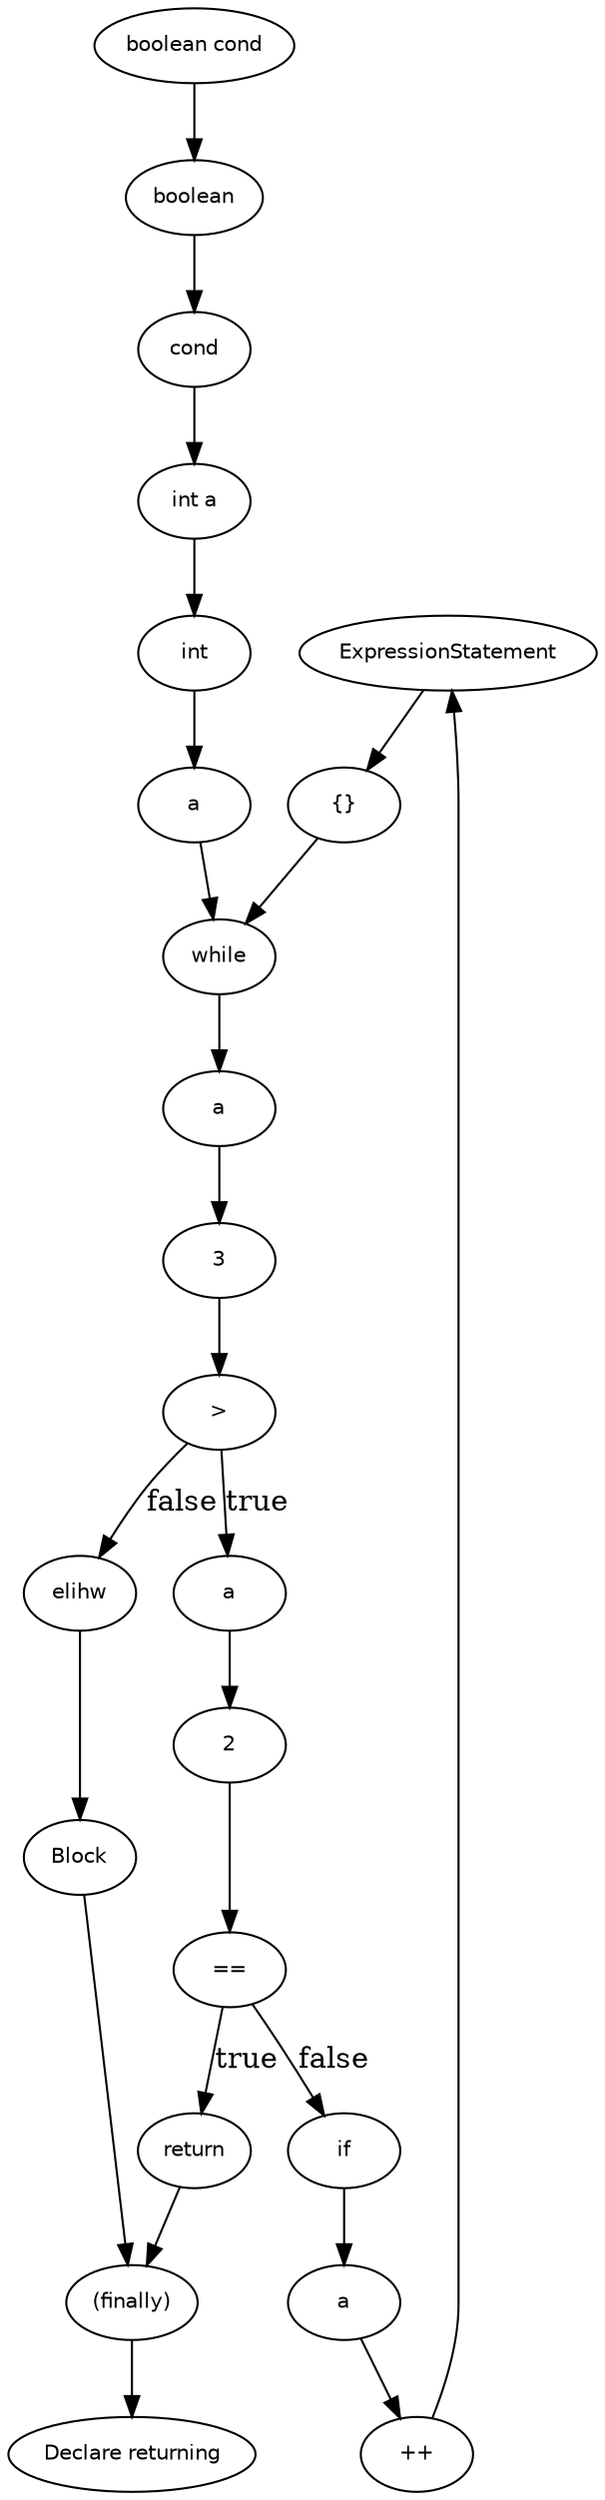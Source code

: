 digraph returning {
  19 [
    label = ExpressionStatement,
    fontname = Helvetica,
    fontsize = 10
  ];
  18 [
    label = return,
    fontname = Helvetica,
    fontsize = 10
  ];
  17 [
    label = 2,
    fontname = Helvetica,
    fontsize = 10
  ];
  16 [
    label = a,
    fontname = Helvetica,
    fontsize = 10
  ];
  15 [
    label = "==",
    fontname = Helvetica,
    fontsize = 10
  ];
  14 [
    label = if,
    fontname = Helvetica,
    fontsize = 10
  ];
  13 [
    label = "{}",
    fontname = Helvetica,
    fontsize = 10
  ];
  12 [
    label = 3,
    fontname = Helvetica,
    fontsize = 10
  ];
  11 [
    label = a,
    fontname = Helvetica,
    fontsize = 10
  ];
  10 [
    label = ">",
    fontname = Helvetica,
    fontsize = 10
  ];
  9 [
    label = elihw,
    fontname = Helvetica,
    fontsize = 10
  ];
  8 [
    label = while,
    fontname = Helvetica,
    fontsize = 10
  ];
  7 [
    label = a,
    fontname = Helvetica,
    fontsize = 10
  ];
  6 [
    label = int,
    fontname = Helvetica,
    fontsize = 10
  ];
  5 [
    label = "int a",
    fontname = Helvetica,
    fontsize = 10
  ];
  4 [
    label = cond,
    fontname = Helvetica,
    fontsize = 10
  ];
  3 [
    label = boolean,
    fontname = Helvetica,
    fontsize = 10
  ];
  2 [
    label = "boolean cond",
    fontname = Helvetica,
    fontsize = 10
  ];
  1 [
    label = "(finally)",
    fontname = Helvetica,
    fontsize = 10
  ];
  22 [
    label = Block,
    fontname = Helvetica,
    fontsize = 10
  ];
  21 [
    label = a,
    fontname = Helvetica,
    fontsize = 10
  ];
  0 [
    label = "Declare returning",
    fontname = Helvetica,
    fontsize = 10
  ];
  20 [
    label = "++",
    fontname = Helvetica,
    fontsize = 10
  ];
  7 -> 8 [
    label = ""
  ];
  22 -> 1 [
    label = ""
  ];
  17 -> 15 [
    label = ""
  ];
  16 -> 17 [
    label = ""
  ];
  9 -> 22 [
    label = ""
  ];
  10 -> 9 [
    label = false
  ];
  10 -> 16 [
    label = true
  ];
  4 -> 5 [
    label = ""
  ];
  3 -> 4 [
    label = ""
  ];
  2 -> 3 [
    label = ""
  ];
  14 -> 21 [
    label = ""
  ];
  20 -> 19 [
    label = ""
  ];
  6 -> 7 [
    label = ""
  ];
  15 -> 14 [
    label = false
  ];
  1 -> 0 [
    label = ""
  ];
  21 -> 20 [
    label = ""
  ];
  5 -> 6 [
    label = ""
  ];
  18 -> 1 [
    label = ""
  ];
  12 -> 10 [
    label = ""
  ];
  15 -> 18 [
    label = true
  ];
  11 -> 12 [
    label = ""
  ];
  13 -> 8 [
    label = ""
  ];
  8 -> 11 [
    label = ""
  ];
  19 -> 13 [
    label = ""
  ];
}

